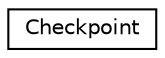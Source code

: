 digraph "Graphical Class Hierarchy"
{
  edge [fontname="Helvetica",fontsize="10",labelfontname="Helvetica",labelfontsize="10"];
  node [fontname="Helvetica",fontsize="10",shape=record];
  rankdir="LR";
  Node0 [label="Checkpoint",height=0.2,width=0.4,color="black", fillcolor="white", style="filled",URL="$struct_checkpoint.html"];
}
